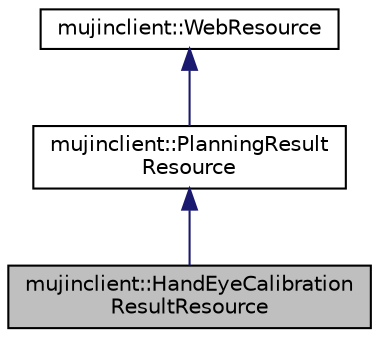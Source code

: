 digraph "mujinclient::HandEyeCalibrationResultResource"
{
  bgcolor="transparent";
  edge [fontname="Helvetica",fontsize="10",labelfontname="Helvetica",labelfontsize="10"];
  node [fontname="Helvetica",fontsize="10",shape=record];
  Node1 [label="mujinclient::HandEyeCalibration\lResultResource",height=0.2,width=0.4,color="black", fillcolor="grey75", style="filled" fontcolor="black"];
  Node2 -> Node1 [dir="back",color="midnightblue",fontsize="10",style="solid",fontname="Helvetica"];
  Node2 [label="mujinclient::PlanningResult\lResource",height=0.2,width=0.4,color="black",URL="$classmujinclient_1_1PlanningResultResource.html"];
  Node3 -> Node2 [dir="back",color="midnightblue",fontsize="10",style="solid",fontname="Helvetica"];
  Node3 [label="mujinclient::WebResource",height=0.2,width=0.4,color="black",URL="$classmujinclient_1_1WebResource.html"];
}

